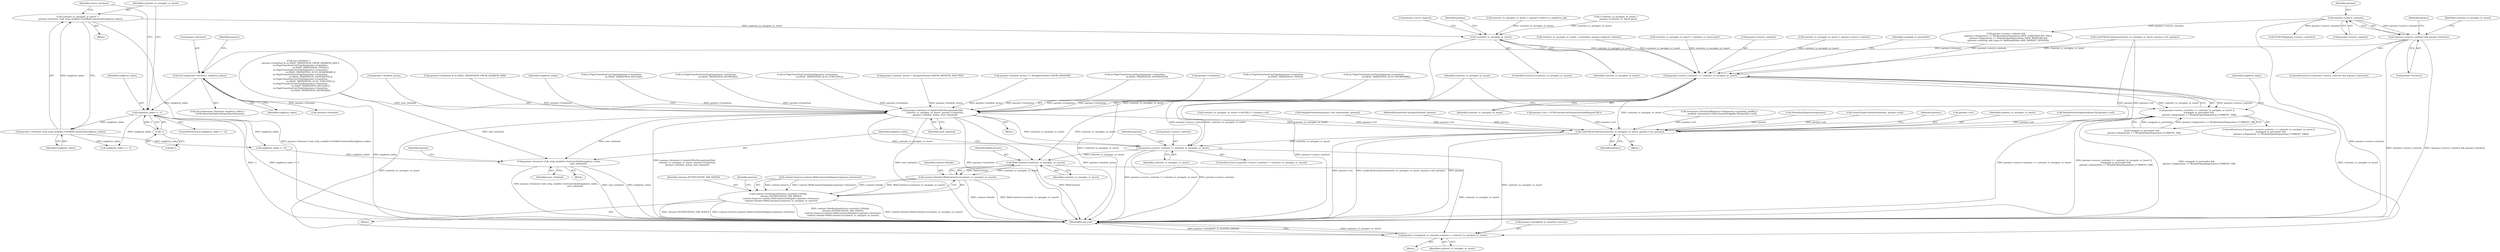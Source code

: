 digraph "0_Chrome_c552cd7b8a0862f6b3c8c6a07f98bda3721101eb_0@pointer" {
"1000233" [label="(Call,contents_to_navigate_or_insert =\n        params->browser->tab_strip_model()->GetWebContentsAt(singleton_index))"];
"1000235" [label="(Call,params->browser->tab_strip_model()->GetWebContentsAt(singleton_index))"];
"1000228" [label="(Call,singleton_index != -1)"];
"1000213" [label="(Call,std::tie(params->browser, singleton_index))"];
"1000178" [label="(Call,!params->source_contents && params->browser)"];
"1000179" [label="(Call,!params->source_contents)"];
"1000230" [label="(Call,-1)"];
"1000404" [label="(Call,!contents_to_navigate_or_insert)"];
"1000502" [label="(Call,params->source_contents == contents_to_navigate_or_insert)"];
"1000501" [label="(Call,params->source_contents == contents_to_navigate_or_insert ||\n      (swapped_in_prerender &&\n       params->disposition == WindowOpenDisposition::CURRENT_TAB))"];
"1000515" [label="(Call,params->browser->UpdateUIForNavigationInTab(\n        contents_to_navigate_or_insert, params->transition,\n        params->window_action, user_initiated))"];
"1000599" [label="(Call,LoadURLInContents(contents_to_navigate_or_insert, params->url, params))"];
"1000606" [label="(Call,params->source_contents != contents_to_navigate_or_insert)"];
"1000657" [label="(Call,WebContents>(contents_to_navigate_or_insert))"];
"1000655" [label="(Call,content::Details<WebContents>(contents_to_navigate_or_insert))"];
"1000646" [label="(Call,content::NotificationService::current()->Notify(\n        chrome::NOTIFICATION_TAB_ADDED,\n        content::Source<content::WebContentsDelegate>(params->browser),\n        content::Details<WebContents>(contents_to_navigate_or_insert)))"];
"1000660" [label="(Call,params->navigated_or_inserted_contents = contents_to_navigate_or_insert)"];
"1000612" [label="(Call,params->browser->tab_strip_model()->ActivateTabAt(singleton_index,\n                                                        user_initiated))"];
"1000227" [label="(ControlStructure,if (singleton_index != -1))"];
"1000419" [label="(Call,CreateTargetContents(*params, params->url))"];
"1000605" [label="(ControlStructure,if (params->source_contents != contents_to_navigate_or_insert))"];
"1000365" [label="(Call,ui::PageTransitionCoreTypeIs(params->transition,\n                                   ui::PAGE_TRANSITION_TYPED))"];
"1000193" [label="(Call,* contents_to_navigate_or_insert =\n      params->contents_to_insert.get())"];
"1000184" [label="(Identifier,params)"];
"1000606" [label="(Call,params->source_contents != contents_to_navigate_or_insert)"];
"1000233" [label="(Call,contents_to_navigate_or_insert =\n        params->browser->tab_strip_model()->GetWebContentsAt(singleton_index))"];
"1000212" [label="(Call,std::tie(params->browser, singleton_index) =\n      GetBrowserAndTabForDisposition(*params))"];
"1000194" [label="(Identifier,contents_to_navigate_or_insert)"];
"1000356" [label="(Call,user_initiated =\n      params->transition & ui::PAGE_TRANSITION_FROM_ADDRESS_BAR ||\n      ui::PageTransitionCoreTypeIs(params->transition,\n                                   ui::PAGE_TRANSITION_TYPED) ||\n      ui::PageTransitionCoreTypeIs(params->transition,\n                                   ui::PAGE_TRANSITION_AUTO_BOOKMARK) ||\n      ui::PageTransitionCoreTypeIs(params->transition,\n                                   ui::PAGE_TRANSITION_GENERATED) ||\n      ui::PageTransitionCoreTypeIs(params->transition,\n                                   ui::PAGE_TRANSITION_AUTO_TOPLEVEL) ||\n      ui::PageTransitionCoreTypeIs(params->transition,\n                                   ui::PAGE_TRANSITION_RELOAD) ||\n      ui::PageTransitionCoreTypeIs(params->transition,\n                                   ui::PAGE_TRANSITION_KEYWORD))"];
"1000507" [label="(Call,swapped_in_prerender &&\n       params->disposition == WindowOpenDisposition::CURRENT_TAB)"];
"1000377" [label="(Call,ui::PageTransitionCoreTypeIs(params->transition,\n                                   ui::PAGE_TRANSITION_GENERATED))"];
"1000523" [label="(Identifier,user_initiated)"];
"1000608" [label="(Identifier,params)"];
"1000645" [label="(Block,)"];
"1000183" [label="(Call,params->browser)"];
"1000647" [label="(Identifier,chrome::NOTIFICATION_TAB_ADDED)"];
"1000611" [label="(Block,)"];
"1000601" [label="(Call,params->url)"];
"1000517" [label="(Call,params->transition)"];
"1000405" [label="(Identifier,contents_to_navigate_or_insert)"];
"1000434" [label="(Call,contents_to_navigate_or_insert = params->source_contents)"];
"1000527" [label="(Identifier,singleton_index)"];
"1000409" [label="(Call,params->url.is_empty())"];
"1000217" [label="(Identifier,singleton_index)"];
"1000600" [label="(Identifier,contents_to_navigate_or_insert)"];
"1000508" [label="(Identifier,swapped_in_prerender)"];
"1000234" [label="(Identifier,contents_to_navigate_or_insert)"];
"1000214" [label="(Call,params->browser)"];
"1000478" [label="(Call,params->source_contents &&\n      (params->disposition == WindowOpenDisposition::NEW_FOREGROUND_TAB ||\n       params->disposition == WindowOpenDisposition::NEW_WINDOW) &&\n      (params->tabstrip_add_types & TabStripModel::ADD_INHERIT_OPENER))"];
"1000516" [label="(Identifier,contents_to_navigate_or_insert)"];
"1000450" [label="(Call,contents_to_navigate_or_insert = prerender_params.replaced_contents)"];
"1000213" [label="(Call,std::tie(params->browser, singleton_index))"];
"1000662" [label="(Identifier,params)"];
"1000657" [label="(Call,WebContents>(contents_to_navigate_or_insert))"];
"1000178" [label="(Call,!params->source_contents && params->browser)"];
"1000228" [label="(Call,singleton_index != -1)"];
"1000464" [label="(Call,HandleNonNavigationAboutURL(params->url))"];
"1000610" [label="(Identifier,contents_to_navigate_or_insert)"];
"1000371" [label="(Call,ui::PageTransitionCoreTypeIs(params->transition,\n                                   ui::PAGE_TRANSITION_AUTO_BOOKMARK))"];
"1000665" [label="(MethodReturn,void)"];
"1000526" [label="(Call,singleton_index == -1)"];
"1000646" [label="(Call,content::NotificationService::current()->Notify(\n        chrome::NOTIFICATION_TAB_ADDED,\n        content::Source<content::WebContentsDelegate>(params->browser),\n        content::Details<WebContents>(contents_to_navigate_or_insert)))"];
"1000520" [label="(Call,params->window_action)"];
"1000359" [label="(Call,params->transition & ui::PAGE_TRANSITION_FROM_ADDRESS_BAR)"];
"1000613" [label="(Identifier,singleton_index)"];
"1000128" [label="(Call,extensions::ExtensionRegistry::Get(params->initiating_profile)->\n        enabled_extensions().GetExtensionOrAppByURL(params->url))"];
"1000222" [label="(Call,!params->browser)"];
"1000648" [label="(Call,content::Source<content::WebContentsDelegate>(params->browser))"];
"1000236" [label="(Identifier,singleton_index)"];
"1000515" [label="(Call,params->browser->UpdateUIForNavigationInTab(\n        contents_to_navigate_or_insert, params->transition,\n        params->window_action, user_initiated))"];
"1000558" [label="(Call,singleton_index >= 0)"];
"1000235" [label="(Call,params->browser->tab_strip_model()->GetWebContentsAt(singleton_index))"];
"1000502" [label="(Call,params->source_contents == contents_to_navigate_or_insert)"];
"1000514" [label="(Block,)"];
"1000559" [label="(Identifier,singleton_index)"];
"1000425" [label="(Call,contents_to_navigate_or_insert = contents_to_insert.get())"];
"1000309" [label="(Call,NormalizeDisposition(params))"];
"1000389" [label="(Call,ui::PageTransitionCoreTypeIs(params->transition,\n                                   ui::PAGE_TRANSITION_RELOAD))"];
"1000430" [label="(Call,DCHECK(params->source_contents))"];
"1000394" [label="(Call,ui::PageTransitionCoreTypeIs(params->transition,\n                                   ui::PAGE_TRANSITION_KEYWORD))"];
"1000383" [label="(Call,ui::PageTransitionCoreTypeIs(params->transition,\n                                   ui::PAGE_TRANSITION_AUTO_TOPLEVEL))"];
"1000229" [label="(Identifier,singleton_index)"];
"1000177" [label="(ControlStructure,if (!params->source_contents && params->browser))"];
"1000607" [label="(Call,params->source_contents)"];
"1000231" [label="(Literal,1)"];
"1000480" [label="(Identifier,params)"];
"1000469" [label="(Call,LoadURLInContents(contents_to_navigate_or_insert, params->url, params))"];
"1000179" [label="(Call,!params->source_contents)"];
"1000593" [label="(Call,contents_to_navigate_or_insert->GetURL() != params->url)"];
"1000612" [label="(Call,params->browser->tab_strip_model()->ActivateTabAt(singleton_index,\n                                                        user_initiated))"];
"1000206" [label="(Call,contents_to_navigate_or_insert = params->switch_to_singleton_tab)"];
"1000604" [label="(Identifier,params)"];
"1000642" [label="(Identifier,params)"];
"1000403" [label="(ControlStructure,if (!contents_to_navigate_or_insert))"];
"1000614" [label="(Identifier,user_initiated)"];
"1000404" [label="(Call,!contents_to_navigate_or_insert)"];
"1000656" [label="(Identifier,content::Details)"];
"1000102" [label="(Block,)"];
"1000618" [label="(Identifier,params)"];
"1000500" [label="(ControlStructure,if (params->source_contents == contents_to_navigate_or_insert ||\n      (swapped_in_prerender &&\n       params->disposition == WindowOpenDisposition::CURRENT_TAB)))"];
"1000599" [label="(Call,LoadURLInContents(contents_to_navigate_or_insert, params->url, params))"];
"1000659" [label="(Identifier,contents_to_navigate_or_insert)"];
"1000664" [label="(Identifier,contents_to_navigate_or_insert)"];
"1000660" [label="(Call,params->navigated_or_inserted_contents = contents_to_navigate_or_insert)"];
"1000180" [label="(Call,params->source_contents)"];
"1000189" [label="(Identifier,params)"];
"1000442" [label="(Call,SwapInPrerender(params->url, &prerender_params))"];
"1000101" [label="(MethodParameterIn,NavigateParams* params)"];
"1000232" [label="(Block,)"];
"1000506" [label="(Identifier,contents_to_navigate_or_insert)"];
"1000655" [label="(Call,content::Details<WebContents>(contents_to_navigate_or_insert))"];
"1000136" [label="(Call,params->url = GURL(chrome::kExtensionInvalidRequestURL))"];
"1000350" [label="(Call,params->window_action = NavigateParams::SHOW_WINDOW_INACTIVE)"];
"1000658" [label="(Identifier,WebContents)"];
"1000503" [label="(Call,params->source_contents)"];
"1000661" [label="(Call,params->navigated_or_inserted_contents)"];
"1000220" [label="(Identifier,params)"];
"1000501" [label="(Call,params->source_contents == contents_to_navigate_or_insert ||\n      (swapped_in_prerender &&\n       params->disposition == WindowOpenDisposition::CURRENT_TAB))"];
"1000333" [label="(Call,params->window_action == NavigateParams::SHOW_WINDOW)"];
"1000230" [label="(Call,-1)"];
"1000239" [label="(Identifier,source_browser)"];
"1000598" [label="(Block,)"];
"1000233" -> "1000232"  [label="AST: "];
"1000233" -> "1000235"  [label="CFG: "];
"1000234" -> "1000233"  [label="AST: "];
"1000235" -> "1000233"  [label="AST: "];
"1000239" -> "1000233"  [label="CFG: "];
"1000233" -> "1000665"  [label="DDG: params->browser->tab_strip_model()->GetWebContentsAt(singleton_index)"];
"1000235" -> "1000233"  [label="DDG: singleton_index"];
"1000233" -> "1000404"  [label="DDG: contents_to_navigate_or_insert"];
"1000235" -> "1000236"  [label="CFG: "];
"1000236" -> "1000235"  [label="AST: "];
"1000228" -> "1000235"  [label="DDG: singleton_index"];
"1000235" -> "1000526"  [label="DDG: singleton_index"];
"1000235" -> "1000558"  [label="DDG: singleton_index"];
"1000228" -> "1000227"  [label="AST: "];
"1000228" -> "1000230"  [label="CFG: "];
"1000229" -> "1000228"  [label="AST: "];
"1000230" -> "1000228"  [label="AST: "];
"1000234" -> "1000228"  [label="CFG: "];
"1000239" -> "1000228"  [label="CFG: "];
"1000228" -> "1000665"  [label="DDG: singleton_index != -1"];
"1000228" -> "1000665"  [label="DDG: -1"];
"1000213" -> "1000228"  [label="DDG: singleton_index"];
"1000230" -> "1000228"  [label="DDG: 1"];
"1000228" -> "1000526"  [label="DDG: singleton_index"];
"1000228" -> "1000558"  [label="DDG: singleton_index"];
"1000213" -> "1000212"  [label="AST: "];
"1000213" -> "1000217"  [label="CFG: "];
"1000214" -> "1000213"  [label="AST: "];
"1000217" -> "1000213"  [label="AST: "];
"1000220" -> "1000213"  [label="CFG: "];
"1000213" -> "1000665"  [label="DDG: singleton_index"];
"1000178" -> "1000213"  [label="DDG: params->browser"];
"1000213" -> "1000222"  [label="DDG: params->browser"];
"1000178" -> "1000177"  [label="AST: "];
"1000178" -> "1000179"  [label="CFG: "];
"1000178" -> "1000183"  [label="CFG: "];
"1000179" -> "1000178"  [label="AST: "];
"1000183" -> "1000178"  [label="AST: "];
"1000189" -> "1000178"  [label="CFG: "];
"1000194" -> "1000178"  [label="CFG: "];
"1000178" -> "1000665"  [label="DDG: !params->source_contents && params->browser"];
"1000178" -> "1000665"  [label="DDG: !params->source_contents"];
"1000179" -> "1000178"  [label="DDG: params->source_contents"];
"1000179" -> "1000180"  [label="CFG: "];
"1000180" -> "1000179"  [label="AST: "];
"1000184" -> "1000179"  [label="CFG: "];
"1000179" -> "1000665"  [label="DDG: params->source_contents"];
"1000179" -> "1000430"  [label="DDG: params->source_contents"];
"1000179" -> "1000478"  [label="DDG: params->source_contents"];
"1000230" -> "1000231"  [label="CFG: "];
"1000231" -> "1000230"  [label="AST: "];
"1000404" -> "1000403"  [label="AST: "];
"1000404" -> "1000405"  [label="CFG: "];
"1000405" -> "1000404"  [label="AST: "];
"1000409" -> "1000404"  [label="CFG: "];
"1000480" -> "1000404"  [label="CFG: "];
"1000404" -> "1000665"  [label="DDG: !contents_to_navigate_or_insert"];
"1000193" -> "1000404"  [label="DDG: contents_to_navigate_or_insert"];
"1000206" -> "1000404"  [label="DDG: contents_to_navigate_or_insert"];
"1000404" -> "1000502"  [label="DDG: contents_to_navigate_or_insert"];
"1000502" -> "1000501"  [label="AST: "];
"1000502" -> "1000506"  [label="CFG: "];
"1000503" -> "1000502"  [label="AST: "];
"1000506" -> "1000502"  [label="AST: "];
"1000508" -> "1000502"  [label="CFG: "];
"1000501" -> "1000502"  [label="CFG: "];
"1000502" -> "1000665"  [label="DDG: params->source_contents"];
"1000502" -> "1000501"  [label="DDG: params->source_contents"];
"1000502" -> "1000501"  [label="DDG: contents_to_navigate_or_insert"];
"1000478" -> "1000502"  [label="DDG: params->source_contents"];
"1000425" -> "1000502"  [label="DDG: contents_to_navigate_or_insert"];
"1000434" -> "1000502"  [label="DDG: contents_to_navigate_or_insert"];
"1000450" -> "1000502"  [label="DDG: contents_to_navigate_or_insert"];
"1000469" -> "1000502"  [label="DDG: contents_to_navigate_or_insert"];
"1000502" -> "1000515"  [label="DDG: contents_to_navigate_or_insert"];
"1000502" -> "1000599"  [label="DDG: contents_to_navigate_or_insert"];
"1000502" -> "1000606"  [label="DDG: params->source_contents"];
"1000502" -> "1000606"  [label="DDG: contents_to_navigate_or_insert"];
"1000502" -> "1000657"  [label="DDG: contents_to_navigate_or_insert"];
"1000502" -> "1000660"  [label="DDG: contents_to_navigate_or_insert"];
"1000501" -> "1000500"  [label="AST: "];
"1000501" -> "1000507"  [label="CFG: "];
"1000507" -> "1000501"  [label="AST: "];
"1000516" -> "1000501"  [label="CFG: "];
"1000527" -> "1000501"  [label="CFG: "];
"1000501" -> "1000665"  [label="DDG: swapped_in_prerender &&\n       params->disposition == WindowOpenDisposition::CURRENT_TAB"];
"1000501" -> "1000665"  [label="DDG: params->source_contents == contents_to_navigate_or_insert"];
"1000501" -> "1000665"  [label="DDG: params->source_contents == contents_to_navigate_or_insert ||\n      (swapped_in_prerender &&\n       params->disposition == WindowOpenDisposition::CURRENT_TAB)"];
"1000507" -> "1000501"  [label="DDG: swapped_in_prerender"];
"1000507" -> "1000501"  [label="DDG: params->disposition == WindowOpenDisposition::CURRENT_TAB"];
"1000515" -> "1000514"  [label="AST: "];
"1000515" -> "1000523"  [label="CFG: "];
"1000516" -> "1000515"  [label="AST: "];
"1000517" -> "1000515"  [label="AST: "];
"1000520" -> "1000515"  [label="AST: "];
"1000523" -> "1000515"  [label="AST: "];
"1000559" -> "1000515"  [label="CFG: "];
"1000515" -> "1000665"  [label="DDG: params->window_action"];
"1000515" -> "1000665"  [label="DDG: params->browser->UpdateUIForNavigationInTab(\n        contents_to_navigate_or_insert, params->transition,\n        params->window_action, user_initiated)"];
"1000515" -> "1000665"  [label="DDG: user_initiated"];
"1000515" -> "1000665"  [label="DDG: params->transition"];
"1000383" -> "1000515"  [label="DDG: params->transition"];
"1000365" -> "1000515"  [label="DDG: params->transition"];
"1000389" -> "1000515"  [label="DDG: params->transition"];
"1000371" -> "1000515"  [label="DDG: params->transition"];
"1000394" -> "1000515"  [label="DDG: params->transition"];
"1000359" -> "1000515"  [label="DDG: params->transition"];
"1000377" -> "1000515"  [label="DDG: params->transition"];
"1000333" -> "1000515"  [label="DDG: params->window_action"];
"1000350" -> "1000515"  [label="DDG: params->window_action"];
"1000356" -> "1000515"  [label="DDG: user_initiated"];
"1000515" -> "1000599"  [label="DDG: contents_to_navigate_or_insert"];
"1000515" -> "1000606"  [label="DDG: contents_to_navigate_or_insert"];
"1000515" -> "1000612"  [label="DDG: user_initiated"];
"1000515" -> "1000657"  [label="DDG: contents_to_navigate_or_insert"];
"1000515" -> "1000660"  [label="DDG: contents_to_navigate_or_insert"];
"1000599" -> "1000598"  [label="AST: "];
"1000599" -> "1000604"  [label="CFG: "];
"1000600" -> "1000599"  [label="AST: "];
"1000601" -> "1000599"  [label="AST: "];
"1000604" -> "1000599"  [label="AST: "];
"1000608" -> "1000599"  [label="CFG: "];
"1000599" -> "1000665"  [label="DDG: LoadURLInContents(contents_to_navigate_or_insert, params->url, params)"];
"1000599" -> "1000665"  [label="DDG: params"];
"1000599" -> "1000665"  [label="DDG: params->url"];
"1000128" -> "1000599"  [label="DDG: params->url"];
"1000419" -> "1000599"  [label="DDG: params->url"];
"1000469" -> "1000599"  [label="DDG: params->url"];
"1000469" -> "1000599"  [label="DDG: params"];
"1000136" -> "1000599"  [label="DDG: params->url"];
"1000442" -> "1000599"  [label="DDG: params->url"];
"1000593" -> "1000599"  [label="DDG: params->url"];
"1000464" -> "1000599"  [label="DDG: params->url"];
"1000309" -> "1000599"  [label="DDG: params"];
"1000101" -> "1000599"  [label="DDG: params"];
"1000599" -> "1000606"  [label="DDG: contents_to_navigate_or_insert"];
"1000606" -> "1000605"  [label="AST: "];
"1000606" -> "1000610"  [label="CFG: "];
"1000607" -> "1000606"  [label="AST: "];
"1000610" -> "1000606"  [label="AST: "];
"1000613" -> "1000606"  [label="CFG: "];
"1000642" -> "1000606"  [label="CFG: "];
"1000606" -> "1000665"  [label="DDG: params->source_contents"];
"1000606" -> "1000665"  [label="DDG: params->source_contents != contents_to_navigate_or_insert"];
"1000606" -> "1000657"  [label="DDG: contents_to_navigate_or_insert"];
"1000606" -> "1000660"  [label="DDG: contents_to_navigate_or_insert"];
"1000657" -> "1000655"  [label="AST: "];
"1000657" -> "1000659"  [label="CFG: "];
"1000658" -> "1000657"  [label="AST: "];
"1000659" -> "1000657"  [label="AST: "];
"1000655" -> "1000657"  [label="CFG: "];
"1000657" -> "1000665"  [label="DDG: WebContents"];
"1000657" -> "1000655"  [label="DDG: WebContents"];
"1000657" -> "1000655"  [label="DDG: contents_to_navigate_or_insert"];
"1000657" -> "1000660"  [label="DDG: contents_to_navigate_or_insert"];
"1000655" -> "1000646"  [label="AST: "];
"1000656" -> "1000655"  [label="AST: "];
"1000646" -> "1000655"  [label="CFG: "];
"1000655" -> "1000665"  [label="DDG: content::Details"];
"1000655" -> "1000665"  [label="DDG: WebContents>(contents_to_navigate_or_insert)"];
"1000655" -> "1000646"  [label="DDG: content::Details"];
"1000655" -> "1000646"  [label="DDG: WebContents>(contents_to_navigate_or_insert)"];
"1000646" -> "1000645"  [label="AST: "];
"1000647" -> "1000646"  [label="AST: "];
"1000648" -> "1000646"  [label="AST: "];
"1000662" -> "1000646"  [label="CFG: "];
"1000646" -> "1000665"  [label="DDG: content::NotificationService::current()->Notify(\n        chrome::NOTIFICATION_TAB_ADDED,\n        content::Source<content::WebContentsDelegate>(params->browser),\n        content::Details<WebContents>(contents_to_navigate_or_insert))"];
"1000646" -> "1000665"  [label="DDG: content::Details<WebContents>(contents_to_navigate_or_insert)"];
"1000646" -> "1000665"  [label="DDG: chrome::NOTIFICATION_TAB_ADDED"];
"1000646" -> "1000665"  [label="DDG: content::Source<content::WebContentsDelegate>(params->browser)"];
"1000648" -> "1000646"  [label="DDG: content::Source"];
"1000648" -> "1000646"  [label="DDG: content::WebContentsDelegate>(params->browser)"];
"1000660" -> "1000102"  [label="AST: "];
"1000660" -> "1000664"  [label="CFG: "];
"1000661" -> "1000660"  [label="AST: "];
"1000664" -> "1000660"  [label="AST: "];
"1000665" -> "1000660"  [label="CFG: "];
"1000660" -> "1000665"  [label="DDG: contents_to_navigate_or_insert"];
"1000660" -> "1000665"  [label="DDG: params->navigated_or_inserted_contents"];
"1000612" -> "1000611"  [label="AST: "];
"1000612" -> "1000614"  [label="CFG: "];
"1000613" -> "1000612"  [label="AST: "];
"1000614" -> "1000612"  [label="AST: "];
"1000618" -> "1000612"  [label="CFG: "];
"1000612" -> "1000665"  [label="DDG: user_initiated"];
"1000612" -> "1000665"  [label="DDG: singleton_index"];
"1000612" -> "1000665"  [label="DDG: params->browser->tab_strip_model()->ActivateTabAt(singleton_index,\n                                                        user_initiated)"];
"1000558" -> "1000612"  [label="DDG: singleton_index"];
"1000356" -> "1000612"  [label="DDG: user_initiated"];
}
